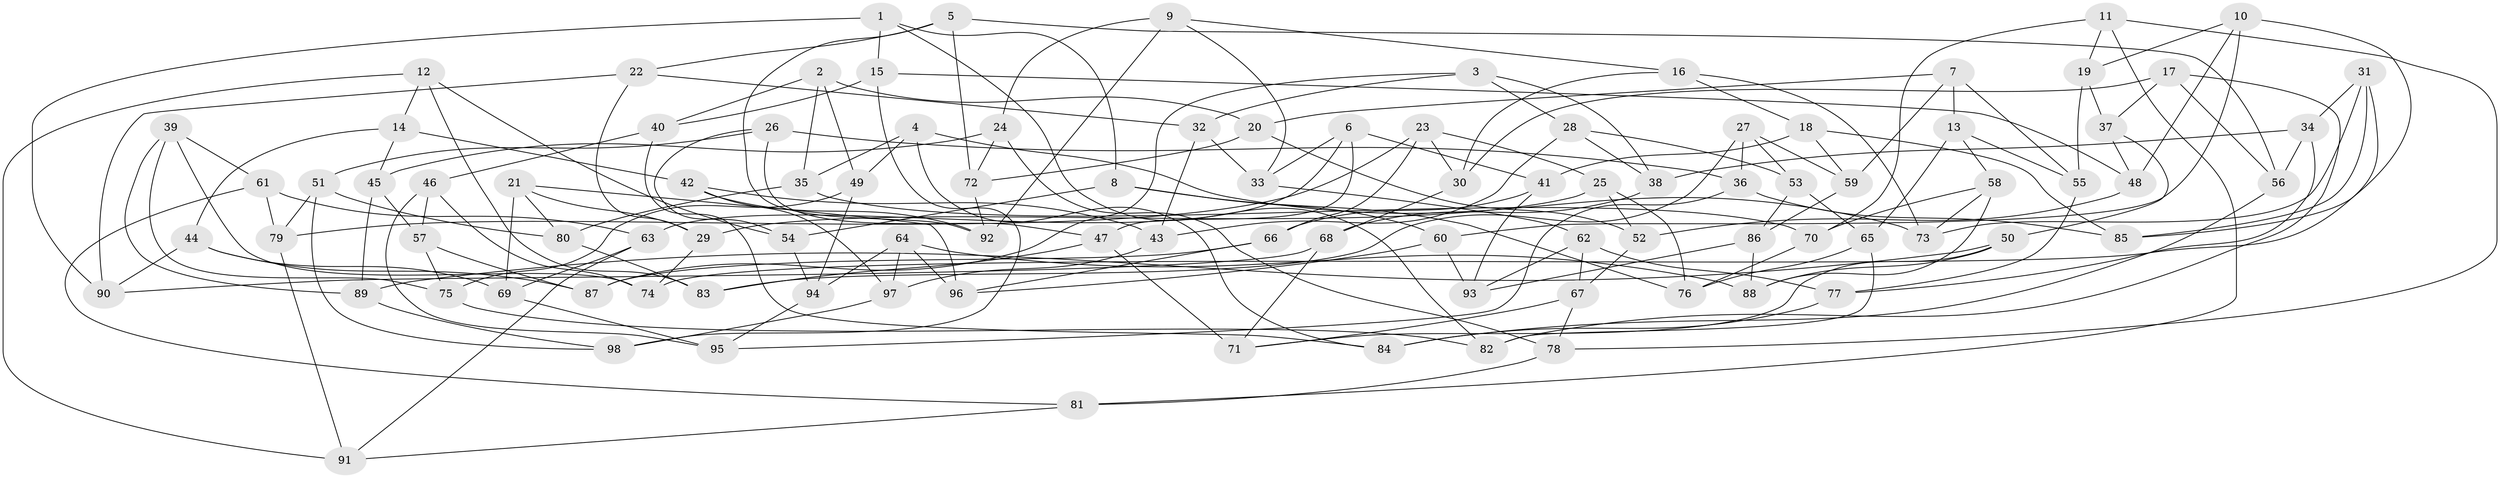 // coarse degree distribution, {3: 0.06666666666666667, 10: 0.1, 9: 0.16666666666666666, 11: 0.1, 7: 0.13333333333333333, 5: 0.13333333333333333, 4: 0.16666666666666666, 8: 0.06666666666666667, 6: 0.06666666666666667}
// Generated by graph-tools (version 1.1) at 2025/53/03/04/25 22:53:42]
// undirected, 98 vertices, 196 edges
graph export_dot {
  node [color=gray90,style=filled];
  1;
  2;
  3;
  4;
  5;
  6;
  7;
  8;
  9;
  10;
  11;
  12;
  13;
  14;
  15;
  16;
  17;
  18;
  19;
  20;
  21;
  22;
  23;
  24;
  25;
  26;
  27;
  28;
  29;
  30;
  31;
  32;
  33;
  34;
  35;
  36;
  37;
  38;
  39;
  40;
  41;
  42;
  43;
  44;
  45;
  46;
  47;
  48;
  49;
  50;
  51;
  52;
  53;
  54;
  55;
  56;
  57;
  58;
  59;
  60;
  61;
  62;
  63;
  64;
  65;
  66;
  67;
  68;
  69;
  70;
  71;
  72;
  73;
  74;
  75;
  76;
  77;
  78;
  79;
  80;
  81;
  82;
  83;
  84;
  85;
  86;
  87;
  88;
  89;
  90;
  91;
  92;
  93;
  94;
  95;
  96;
  97;
  98;
  1 -- 15;
  1 -- 8;
  1 -- 90;
  1 -- 82;
  2 -- 40;
  2 -- 20;
  2 -- 49;
  2 -- 35;
  3 -- 28;
  3 -- 38;
  3 -- 87;
  3 -- 32;
  4 -- 73;
  4 -- 49;
  4 -- 84;
  4 -- 35;
  5 -- 22;
  5 -- 72;
  5 -- 56;
  5 -- 92;
  6 -- 33;
  6 -- 63;
  6 -- 41;
  6 -- 47;
  7 -- 20;
  7 -- 13;
  7 -- 55;
  7 -- 59;
  8 -- 60;
  8 -- 54;
  8 -- 76;
  9 -- 16;
  9 -- 24;
  9 -- 92;
  9 -- 33;
  10 -- 60;
  10 -- 19;
  10 -- 85;
  10 -- 48;
  11 -- 78;
  11 -- 81;
  11 -- 70;
  11 -- 19;
  12 -- 83;
  12 -- 14;
  12 -- 54;
  12 -- 91;
  13 -- 65;
  13 -- 55;
  13 -- 58;
  14 -- 44;
  14 -- 42;
  14 -- 45;
  15 -- 40;
  15 -- 98;
  15 -- 48;
  16 -- 30;
  16 -- 18;
  16 -- 73;
  17 -- 56;
  17 -- 30;
  17 -- 82;
  17 -- 37;
  18 -- 85;
  18 -- 59;
  18 -- 41;
  19 -- 37;
  19 -- 55;
  20 -- 72;
  20 -- 52;
  21 -- 96;
  21 -- 80;
  21 -- 29;
  21 -- 69;
  22 -- 90;
  22 -- 29;
  22 -- 32;
  23 -- 30;
  23 -- 25;
  23 -- 66;
  23 -- 79;
  24 -- 78;
  24 -- 45;
  24 -- 72;
  25 -- 76;
  25 -- 29;
  25 -- 52;
  26 -- 54;
  26 -- 51;
  26 -- 47;
  26 -- 36;
  27 -- 36;
  27 -- 53;
  27 -- 59;
  27 -- 83;
  28 -- 53;
  28 -- 43;
  28 -- 38;
  29 -- 74;
  30 -- 68;
  31 -- 34;
  31 -- 85;
  31 -- 74;
  31 -- 73;
  32 -- 43;
  32 -- 33;
  33 -- 62;
  34 -- 77;
  34 -- 38;
  34 -- 56;
  35 -- 80;
  35 -- 70;
  36 -- 85;
  36 -- 95;
  37 -- 50;
  37 -- 48;
  38 -- 68;
  39 -- 89;
  39 -- 75;
  39 -- 74;
  39 -- 61;
  40 -- 84;
  40 -- 46;
  41 -- 93;
  41 -- 66;
  42 -- 92;
  42 -- 43;
  42 -- 97;
  43 -- 97;
  44 -- 87;
  44 -- 90;
  44 -- 69;
  45 -- 57;
  45 -- 89;
  46 -- 74;
  46 -- 57;
  46 -- 95;
  47 -- 71;
  47 -- 83;
  48 -- 52;
  49 -- 75;
  49 -- 94;
  50 -- 88;
  50 -- 71;
  50 -- 89;
  51 -- 98;
  51 -- 79;
  51 -- 80;
  52 -- 67;
  53 -- 86;
  53 -- 65;
  54 -- 94;
  55 -- 77;
  56 -- 84;
  57 -- 75;
  57 -- 87;
  58 -- 70;
  58 -- 88;
  58 -- 73;
  59 -- 86;
  60 -- 96;
  60 -- 93;
  61 -- 79;
  61 -- 81;
  61 -- 63;
  62 -- 77;
  62 -- 67;
  62 -- 93;
  63 -- 91;
  63 -- 69;
  64 -- 88;
  64 -- 96;
  64 -- 94;
  64 -- 97;
  65 -- 76;
  65 -- 82;
  66 -- 96;
  66 -- 87;
  67 -- 71;
  67 -- 78;
  68 -- 71;
  68 -- 90;
  69 -- 95;
  70 -- 76;
  72 -- 92;
  75 -- 82;
  77 -- 84;
  78 -- 81;
  79 -- 91;
  80 -- 83;
  81 -- 91;
  86 -- 88;
  86 -- 93;
  89 -- 98;
  94 -- 95;
  97 -- 98;
}
